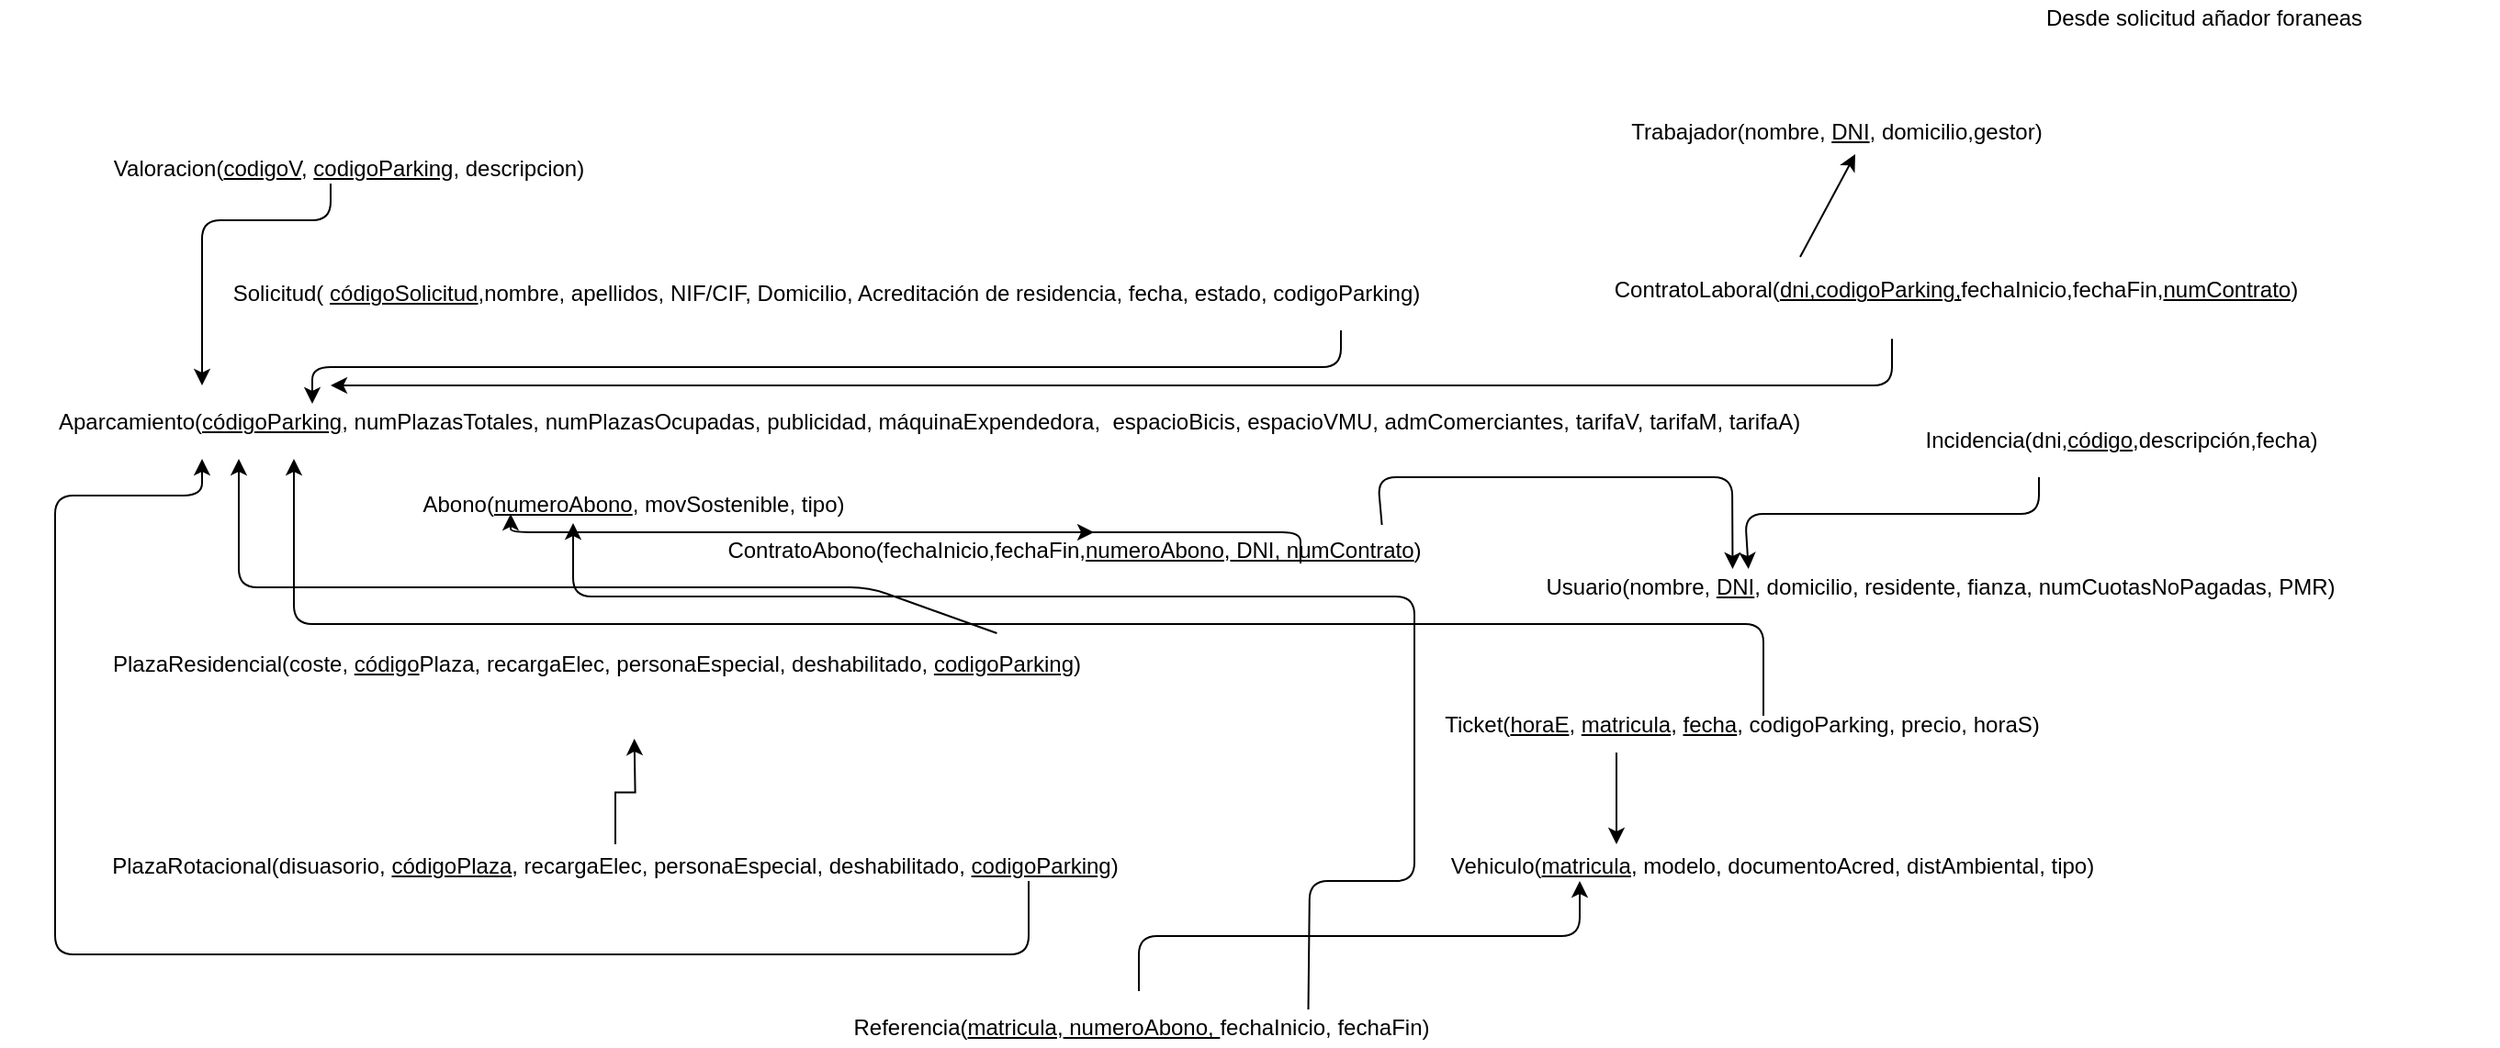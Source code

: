 <mxfile version="12.2.7" type="device" pages="1"><diagram id="I9IrVg-XSZB7Qn-Kv-cK" name="Page-1"><mxGraphModel dx="1537" dy="756" grid="1" gridSize="10" guides="1" tooltips="1" connect="1" arrows="1" fold="1" page="1" pageScale="1" pageWidth="827" pageHeight="1169" math="0" shadow="0"><root><mxCell id="0"/><mxCell id="1" parent="0"/><mxCell id="2ZlXiWUkkiC4Hj5eQH3b-12" value="Solicitud( &lt;u&gt;códigoSolicitud&lt;/u&gt;&lt;span style=&quot;text-decoration: none&quot;&gt;,nombre, apellidos, NIF/CIF, Domicilio, Acreditación de residencia, fecha, estado, codigoParking)&lt;/span&gt;" style="text;html=1;strokeColor=none;fillColor=none;align=center;verticalAlign=middle;whiteSpace=wrap;rounded=0;" parent="1" vertex="1"><mxGeometry x="110" y="260" width="680" height="20" as="geometry"/></mxCell><mxCell id="2ZlXiWUkkiC4Hj5eQH3b-13" value="&lt;div align=&quot;left&quot;&gt;&lt;span style=&quot;text-decoration: none&quot;&gt;Aparcamiento(&lt;/span&gt;&lt;u&gt;códigoParking&lt;/u&gt;&lt;span style=&quot;text-decoration: none&quot;&gt;,&lt;/span&gt;&lt;span style=&quot;text-decoration: none&quot;&gt; numPlazasTotales, numPlazasOcupadas, publicidad, máquinaExpendedora,&lt;/span&gt;&lt;span style=&quot;text-decoration: none&quot;&gt;&amp;nbsp; espacioBicis, espacioVMU, admComerciantes, tarifaV, tarifaM, tarifaA&lt;/span&gt;&lt;span style=&quot;text-decoration: none&quot;&gt;)&lt;/span&gt;&lt;/div&gt;" style="text;html=1;resizable=0;points=[];autosize=1;align=left;verticalAlign=top;spacingTop=-4;" parent="1" vertex="1"><mxGeometry x="30" y="330" width="920" height="20" as="geometry"/></mxCell><mxCell id="2ZlXiWUkkiC4Hj5eQH3b-14" value="&lt;div align=&quot;left&quot;&gt;&lt;span style=&quot;text-decoration: none&quot;&gt;Abono(&lt;/span&gt;&lt;u&gt;numeroAbono&lt;/u&gt;&lt;span style=&quot;text-decoration: none&quot;&gt;, movSostenible, tipo)&lt;/span&gt;&lt;/div&gt;" style="text;html=1;strokeColor=none;fillColor=none;align=center;verticalAlign=middle;whiteSpace=wrap;rounded=0;" parent="1" vertex="1"><mxGeometry x="200" y="370" width="290" height="30" as="geometry"/></mxCell><mxCell id="2ZlXiWUkkiC4Hj5eQH3b-15" value="&lt;span style=&quot;text-decoration: none&quot;&gt;ContratoAbono(fechaInicio,fechaFin,&lt;/span&gt;&lt;u&gt;numeroAbono&lt;/u&gt;&lt;span style=&quot;text-decoration: none&quot;&gt;,&lt;/span&gt;&lt;u&gt; DNI, numContrato&lt;/u&gt;&lt;span style=&quot;text-decoration: none&quot;&gt;)&lt;/span&gt;" style="text;html=1;strokeColor=none;fillColor=none;align=center;verticalAlign=middle;whiteSpace=wrap;rounded=0;" parent="1" vertex="1"><mxGeometry x="390" y="400" width="390" height="20" as="geometry"/></mxCell><mxCell id="2ZlXiWUkkiC4Hj5eQH3b-16" value="&lt;p style=&quot;margin-bottom: 0cm ; line-height: 100%&quot; align=&quot;left&quot;&gt;&lt;span style=&quot;text-decoration: none&quot;&gt;PlazaResidencial(coste, &lt;/span&gt;&lt;u&gt;código&lt;/u&gt;&lt;span style=&quot;text-decoration: none&quot;&gt;Plaza, recargaElec, personaEspecial, deshabilitado, &lt;/span&gt;&lt;u&gt;codigoParking&lt;/u&gt;&lt;span style=&quot;text-decoration: none&quot;&gt;)&lt;/span&gt;&lt;/p&gt;" style="text;html=1;strokeColor=none;fillColor=none;align=center;verticalAlign=middle;whiteSpace=wrap;rounded=0;" parent="1" vertex="1"><mxGeometry x="30" y="455" width="590" height="20" as="geometry"/></mxCell><mxCell id="NFLFZsBzkXov-Oja3CXV-8" value="" style="edgeStyle=orthogonalEdgeStyle;rounded=0;orthogonalLoop=1;jettySize=auto;html=1;" parent="1" source="2ZlXiWUkkiC4Hj5eQH3b-21" edge="1"><mxGeometry relative="1" as="geometry"><mxPoint x="345.333" y="512.5" as="targetPoint"/></mxGeometry></mxCell><mxCell id="2ZlXiWUkkiC4Hj5eQH3b-21" value="&lt;p style=&quot;margin-bottom: 0cm ; line-height: 100%&quot;&gt;&lt;span style=&quot;text-decoration: none&quot;&gt;PlazaRotacional(disuasorio, &lt;/span&gt;&lt;u&gt;códigoPlaza&lt;/u&gt;&lt;span style=&quot;text-decoration: none&quot;&gt;, recargaElec, personaEspecial, deshabilitado, &lt;/span&gt;&lt;u&gt;codigoParking&lt;/u&gt;&lt;span style=&quot;text-decoration: none&quot;&gt;)&lt;/span&gt;&lt;/p&gt;" style="text;html=1;strokeColor=none;fillColor=none;align=center;verticalAlign=middle;whiteSpace=wrap;rounded=0;" parent="1" vertex="1"><mxGeometry y="570" width="670" height="10" as="geometry"/></mxCell><mxCell id="2ZlXiWUkkiC4Hj5eQH3b-22" value="&lt;span style=&quot;text-decoration: none&quot;&gt;Usuario(nombre, &lt;/span&gt;&lt;u&gt;DNI&lt;/u&gt;&lt;span style=&quot;text-decoration: none&quot;&gt;, domicilio, residente, fianza, numCuotasNoPagadas, PMR)&lt;/span&gt;" style="text;html=1;strokeColor=none;fillColor=none;align=center;verticalAlign=middle;whiteSpace=wrap;rounded=0;" parent="1" vertex="1"><mxGeometry x="830" y="420" width="453" height="20" as="geometry"/></mxCell><mxCell id="2ZlXiWUkkiC4Hj5eQH3b-23" value="&lt;p style=&quot;margin-bottom: 0cm ; line-height: 100%&quot;&gt;&lt;span style=&quot;text-decoration: none&quot;&gt;Trabajador(nombre, &lt;/span&gt;&lt;u&gt;DNI&lt;/u&gt;&lt;span style=&quot;text-decoration: none&quot;&gt;, domicilio,gestor)&lt;/span&gt;&lt;/p&gt;" style="text;html=1;strokeColor=none;fillColor=none;align=center;verticalAlign=middle;whiteSpace=wrap;rounded=0;" parent="1" vertex="1"><mxGeometry x="870" y="170" width="260" height="10" as="geometry"/></mxCell><mxCell id="2ZlXiWUkkiC4Hj5eQH3b-24" value="&lt;p style=&quot;margin-bottom: 0cm ; line-height: 100%&quot;&gt;&lt;span style=&quot;text-decoration: none&quot;&gt;Ticket(&lt;/span&gt;&lt;u&gt;horaE&lt;/u&gt;&lt;span style=&quot;text-decoration: none&quot;&gt;, &lt;/span&gt;&lt;u&gt;matricula&lt;/u&gt;&lt;span style=&quot;text-decoration: none&quot;&gt;, &lt;/span&gt;&lt;u&gt;fecha&lt;/u&gt;&lt;span style=&quot;text-decoration: none&quot;&gt;, codigoParking, precio, horaS)&lt;/span&gt;&lt;/p&gt;" style="text;html=1;strokeColor=none;fillColor=none;align=center;verticalAlign=middle;whiteSpace=wrap;rounded=0;" parent="1" vertex="1"><mxGeometry x="782" y="492.5" width="333" height="10" as="geometry"/></mxCell><mxCell id="2ZlXiWUkkiC4Hj5eQH3b-26" value="&lt;p style=&quot;margin-bottom: 0cm ; line-height: 100%&quot;&gt;&lt;span style=&quot;text-decoration: none&quot;&gt;Valoracion(&lt;/span&gt;&lt;u&gt;codigoV&lt;/u&gt;&lt;span style=&quot;text-decoration: none&quot;&gt;, &lt;/span&gt;&lt;u&gt;codigoParking&lt;/u&gt;&lt;span style=&quot;text-decoration: none&quot;&gt;, descripcion)&lt;/span&gt;&lt;/p&gt;" style="text;html=1;strokeColor=none;fillColor=none;align=center;verticalAlign=middle;whiteSpace=wrap;rounded=0;" parent="1" vertex="1"><mxGeometry x="40" y="190" width="300" height="10" as="geometry"/></mxCell><mxCell id="2ZlXiWUkkiC4Hj5eQH3b-27" value="&lt;p style=&quot;margin-bottom: 0cm ; line-height: 100%&quot;&gt;&lt;span style=&quot;text-decoration: none&quot;&gt;Vehiculo(&lt;/span&gt;&lt;u&gt;matricula&lt;/u&gt;&lt;span style=&quot;text-decoration: none&quot;&gt;, modelo, documentoAcred, distAmbiental, tipo&lt;/span&gt;&lt;span style=&quot;text-decoration: none&quot;&gt;)&lt;/span&gt;&lt;/p&gt;" style="text;html=1;strokeColor=none;fillColor=none;align=center;verticalAlign=middle;whiteSpace=wrap;rounded=0;" parent="1" vertex="1"><mxGeometry x="770" y="570" width="390" height="10" as="geometry"/></mxCell><mxCell id="2ZlXiWUkkiC4Hj5eQH3b-28" value="&lt;span style=&quot;text-decoration: none&quot;&gt;Referencia&lt;/span&gt;&lt;span style=&quot;text-decoration: none&quot;&gt;(&lt;/span&gt;&lt;u&gt;matricula&lt;/u&gt;&lt;span style=&quot;text-decoration: none&quot;&gt;,&lt;/span&gt;&lt;u&gt; numeroAbono, &lt;/u&gt;fechaInicio, fechaFin&lt;span style=&quot;text-decoration: none&quot;&gt;)&lt;/span&gt;" style="text;html=1;strokeColor=none;fillColor=none;align=center;verticalAlign=middle;whiteSpace=wrap;rounded=0;" parent="1" vertex="1"><mxGeometry x="440" y="660" width="363" height="20" as="geometry"/></mxCell><mxCell id="2ZlXiWUkkiC4Hj5eQH3b-29" style="edgeStyle=orthogonalEdgeStyle;rounded=0;orthogonalLoop=1;jettySize=auto;html=1;exitX=0.5;exitY=0;exitDx=0;exitDy=0;entryX=0.527;entryY=0;entryDx=0;entryDy=0;entryPerimeter=0;" parent="1" source="2ZlXiWUkkiC4Hj5eQH3b-15" target="2ZlXiWUkkiC4Hj5eQH3b-15" edge="1"><mxGeometry relative="1" as="geometry"/></mxCell><mxCell id="G0HUlT2vcON83zbuiVgl-4" value="" style="endArrow=classic;html=1;" parent="1" edge="1"><mxGeometry width="50" height="50" relative="1" as="geometry"><mxPoint x="730" y="290" as="sourcePoint"/><mxPoint x="170" y="330" as="targetPoint"/><Array as="points"><mxPoint x="730" y="290"/><mxPoint x="730" y="310"/><mxPoint x="170" y="310"/></Array></mxGeometry></mxCell><mxCell id="G0HUlT2vcON83zbuiVgl-7" value="" style="endArrow=classic;html=1;" parent="1" edge="1"><mxGeometry width="50" height="50" relative="1" as="geometry"><mxPoint x="708" y="410" as="sourcePoint"/><mxPoint x="278" y="390" as="targetPoint"/><Array as="points"><mxPoint x="708" y="420"/><mxPoint x="708" y="400"/><mxPoint x="278" y="400"/></Array></mxGeometry></mxCell><mxCell id="G0HUlT2vcON83zbuiVgl-8" value="" style="endArrow=classic;html=1;exitX=0.869;exitY=0;exitDx=0;exitDy=0;exitPerimeter=0;" parent="1" source="2ZlXiWUkkiC4Hj5eQH3b-16" edge="1"><mxGeometry width="50" height="50" relative="1" as="geometry"><mxPoint x="100" y="430" as="sourcePoint"/><mxPoint x="130" y="360" as="targetPoint"/><Array as="points"><mxPoint x="473" y="430"/><mxPoint x="130" y="430"/></Array></mxGeometry></mxCell><mxCell id="G0HUlT2vcON83zbuiVgl-9" value="" style="endArrow=classic;html=1;" parent="1" edge="1"><mxGeometry width="50" height="50" relative="1" as="geometry"><mxPoint x="560" y="590" as="sourcePoint"/><mxPoint x="110" y="360" as="targetPoint"/><Array as="points"><mxPoint x="560" y="630"/><mxPoint x="30" y="630"/><mxPoint x="30" y="380"/><mxPoint x="110" y="380"/></Array></mxGeometry></mxCell><mxCell id="G0HUlT2vcON83zbuiVgl-12" value="" style="endArrow=classic;html=1;" parent="1" edge="1"><mxGeometry width="50" height="50" relative="1" as="geometry"><mxPoint x="880" y="520" as="sourcePoint"/><mxPoint x="880" y="570" as="targetPoint"/><Array as="points"><mxPoint x="880" y="540"/></Array></mxGeometry></mxCell><mxCell id="G0HUlT2vcON83zbuiVgl-13" value="" style="endArrow=classic;html=1;exitX=0.929;exitY=-0.2;exitDx=0;exitDy=0;exitPerimeter=0;entryX=0.25;entryY=0;entryDx=0;entryDy=0;" parent="1" source="2ZlXiWUkkiC4Hj5eQH3b-15" target="2ZlXiWUkkiC4Hj5eQH3b-22" edge="1"><mxGeometry width="50" height="50" relative="1" as="geometry"><mxPoint x="750" y="370" as="sourcePoint"/><mxPoint x="940" y="380" as="targetPoint"/><Array as="points"><mxPoint x="750" y="370"/><mxPoint x="943" y="370"/></Array></mxGeometry></mxCell><mxCell id="G0HUlT2vcON83zbuiVgl-14" value="" style="endArrow=classic;html=1;" parent="1" edge="1"><mxGeometry width="50" height="50" relative="1" as="geometry"><mxPoint x="180" y="210" as="sourcePoint"/><mxPoint x="110" y="320" as="targetPoint"/><Array as="points"><mxPoint x="180" y="230"/><mxPoint x="110" y="230"/></Array></mxGeometry></mxCell><mxCell id="G0HUlT2vcON83zbuiVgl-15" value="" style="endArrow=classic;html=1;" parent="1" edge="1"><mxGeometry width="50" height="50" relative="1" as="geometry"><mxPoint x="620" y="650" as="sourcePoint"/><mxPoint x="860" y="590" as="targetPoint"/><Array as="points"><mxPoint x="620" y="620"/><mxPoint x="860" y="620"/></Array></mxGeometry></mxCell><mxCell id="G0HUlT2vcON83zbuiVgl-16" value="" style="endArrow=classic;html=1;exitX=0.75;exitY=0;exitDx=0;exitDy=0;" parent="1" source="2ZlXiWUkkiC4Hj5eQH3b-28" edge="1"><mxGeometry width="50" height="50" relative="1" as="geometry"><mxPoint x="782" y="595" as="sourcePoint"/><mxPoint x="312" y="395" as="targetPoint"/><Array as="points"><mxPoint x="713" y="590"/><mxPoint x="770" y="590"/><mxPoint x="770" y="435"/><mxPoint x="312" y="435"/></Array></mxGeometry></mxCell><mxCell id="G0HUlT2vcON83zbuiVgl-17" value="Incidencia(dni,&lt;u&gt;código&lt;/u&gt;,descripción,fecha)" style="text;html=1;strokeColor=none;fillColor=none;align=center;verticalAlign=middle;whiteSpace=wrap;rounded=0;" parent="1" vertex="1"><mxGeometry x="1135" y="340" width="40" height="20" as="geometry"/></mxCell><mxCell id="G0HUlT2vcON83zbuiVgl-18" value="" style="endArrow=classic;html=1;entryX=0.269;entryY=0;entryDx=0;entryDy=0;entryPerimeter=0;" parent="1" target="2ZlXiWUkkiC4Hj5eQH3b-22" edge="1"><mxGeometry width="50" height="50" relative="1" as="geometry"><mxPoint x="1110" y="370" as="sourcePoint"/><mxPoint x="954" y="415" as="targetPoint"/><Array as="points"><mxPoint x="1110" y="390"/><mxPoint x="950" y="390"/></Array></mxGeometry></mxCell><mxCell id="NFLFZsBzkXov-Oja3CXV-3" value="" style="endArrow=classic;html=1;" parent="1" edge="1"><mxGeometry width="50" height="50" relative="1" as="geometry"><mxPoint x="960" y="500" as="sourcePoint"/><mxPoint x="160" y="360" as="targetPoint"/><Array as="points"><mxPoint x="960" y="450"/><mxPoint x="160" y="450"/></Array></mxGeometry></mxCell><mxCell id="azdm0dHMtsbySCDP1iI7-1" value="Desde solicitud añador foraneas" style="text;html=1;strokeColor=none;fillColor=none;align=center;verticalAlign=middle;whiteSpace=wrap;rounded=0;" vertex="1" parent="1"><mxGeometry x="1040" y="110" width="320" height="20" as="geometry"/></mxCell><mxCell id="azdm0dHMtsbySCDP1iI7-3" value="" style="endArrow=classic;html=1;" edge="1" parent="1"><mxGeometry width="50" height="50" relative="1" as="geometry"><mxPoint x="980" y="250" as="sourcePoint"/><mxPoint x="1010" y="194" as="targetPoint"/></mxGeometry></mxCell><mxCell id="azdm0dHMtsbySCDP1iI7-4" value="ContratoLaboral(&lt;u&gt;dni,codigoParking,&lt;/u&gt;fechaInicio,fechaFin,&lt;u&gt;numContrato&lt;/u&gt;)" style="text;html=1;strokeColor=none;fillColor=none;align=center;verticalAlign=middle;whiteSpace=wrap;rounded=0;" vertex="1" parent="1"><mxGeometry x="870" y="257.5" width="390" height="20" as="geometry"/></mxCell><mxCell id="azdm0dHMtsbySCDP1iI7-6" value="" style="endArrow=classic;html=1;" edge="1" parent="1"><mxGeometry width="50" height="50" relative="1" as="geometry"><mxPoint x="1030" y="310" as="sourcePoint"/><mxPoint x="180" y="320" as="targetPoint"/><Array as="points"><mxPoint x="1030" y="290"/><mxPoint x="1030" y="320"/></Array></mxGeometry></mxCell></root></mxGraphModel></diagram></mxfile>